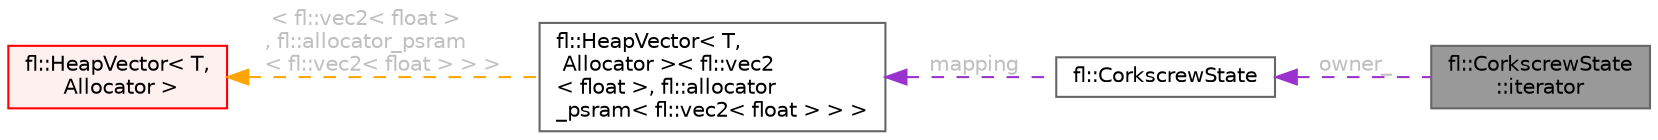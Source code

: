 digraph "fl::CorkscrewState::iterator"
{
 // INTERACTIVE_SVG=YES
 // LATEX_PDF_SIZE
  bgcolor="transparent";
  edge [fontname=Helvetica,fontsize=10,labelfontname=Helvetica,labelfontsize=10];
  node [fontname=Helvetica,fontsize=10,shape=box,height=0.2,width=0.4];
  rankdir="LR";
  Node1 [id="Node000001",label="fl::CorkscrewState\l::iterator",height=0.2,width=0.4,color="gray40", fillcolor="grey60", style="filled", fontcolor="black",tooltip=" "];
  Node2 -> Node1 [id="edge1_Node000001_Node000002",dir="back",color="darkorchid3",style="dashed",tooltip=" ",label=" owner_",fontcolor="grey" ];
  Node2 [id="Node000002",label="fl::CorkscrewState",height=0.2,width=0.4,color="gray40", fillcolor="white", style="filled",URL="$d4/d76/structfl_1_1_corkscrew_state.html",tooltip=" "];
  Node3 -> Node2 [id="edge2_Node000002_Node000003",dir="back",color="darkorchid3",style="dashed",tooltip=" ",label=" mapping",fontcolor="grey" ];
  Node3 [id="Node000003",label="fl::HeapVector\< T,\l Allocator \>\< fl::vec2\l\< float \>, fl::allocator\l_psram\< fl::vec2\< float \> \> \>",height=0.2,width=0.4,color="gray40", fillcolor="white", style="filled",URL="$db/ddd/classfl_1_1_heap_vector.html",tooltip=" "];
  Node4 -> Node3 [id="edge3_Node000003_Node000004",dir="back",color="orange",style="dashed",tooltip=" ",label=" \< fl::vec2\< float \>\l, fl::allocator_psram\l\< fl::vec2\< float \> \> \>",fontcolor="grey" ];
  Node4 [id="Node000004",label="fl::HeapVector\< T,\l Allocator \>",height=0.2,width=0.4,color="red", fillcolor="#FFF0F0", style="filled",URL="$db/ddd/classfl_1_1_heap_vector.html",tooltip=" "];
}
